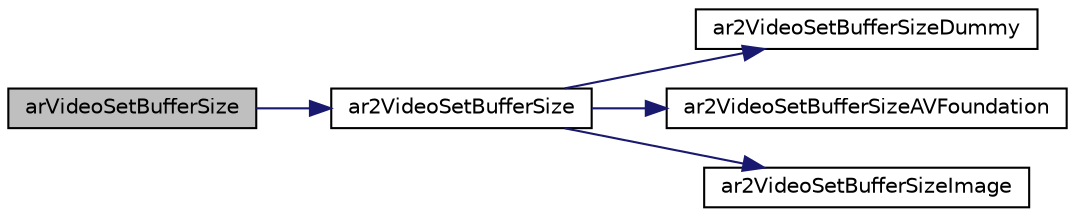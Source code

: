 digraph "arVideoSetBufferSize"
{
 // INTERACTIVE_SVG=YES
  edge [fontname="Helvetica",fontsize="10",labelfontname="Helvetica",labelfontsize="10"];
  node [fontname="Helvetica",fontsize="10",shape=record];
  rankdir="LR";
  Node1 [label="arVideoSetBufferSize",height=0.2,width=0.4,color="black", fillcolor="grey75", style="filled", fontcolor="black"];
  Node1 -> Node2 [color="midnightblue",fontsize="10",style="solid",fontname="Helvetica"];
  Node2 [label="ar2VideoSetBufferSize",height=0.2,width=0.4,color="black", fillcolor="white", style="filled",URL="$video_8h.html#a6f861e57f4ad0c87273d54b75530125d"];
  Node2 -> Node3 [color="midnightblue",fontsize="10",style="solid",fontname="Helvetica"];
  Node3 [label="ar2VideoSetBufferSizeDummy",height=0.2,width=0.4,color="black", fillcolor="white", style="filled",URL="$video_dummy_8h.html#a66a963881236aceb48c465bcc8d6db29"];
  Node2 -> Node4 [color="midnightblue",fontsize="10",style="solid",fontname="Helvetica"];
  Node4 [label="ar2VideoSetBufferSizeAVFoundation",height=0.2,width=0.4,color="black", fillcolor="white", style="filled",URL="$video_a_v_foundation_8h.html#a0f8863cc17bf63401e511e86dd40e2e1"];
  Node2 -> Node5 [color="midnightblue",fontsize="10",style="solid",fontname="Helvetica"];
  Node5 [label="ar2VideoSetBufferSizeImage",height=0.2,width=0.4,color="black", fillcolor="white", style="filled",URL="$video_image_8h.html#a0002a65050de3abc821343f6b23762cf"];
}

